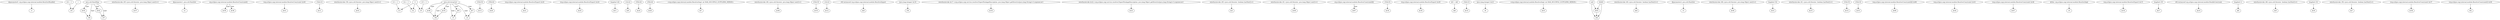 digraph g {
0[label="@parameter0: org.eclipse.osgi.internal.module.ResolverBundle[]"]
1[label="r1"]
0->1[label=""]
2[label="i16 + 1"]
3[label="i16"]
2->3[label=""]
4[label="$r45"]
5[label="r59"]
4->5[label=""]
6[label="interfaceinvoke r65.<java.util.Iterator: java.lang.Object next()>()"]
7[label="$r37"]
6->7[label=""]
8[label="@parameter1: java.util.HashSet"]
9[label="r2"]
8->9[label=""]
10[label="org.eclipse.osgi.internal.module.ResolverConstraint[]"]
11[label="$r39"]
10->11[label="type"]
12[label="(org.eclipse.osgi.internal.module.ResolverConstraint) $r40"]
13[label="$r41"]
12->13[label=""]
14[label="r52[i13]"]
15[label="$r11"]
14->15[label=""]
16[label="interfaceinvoke r58.<java.util.Iterator: java.lang.Object next()>()"]
17[label="$r43"]
16->17[label=""]
18[label="0"]
19[label="i13"]
18->19[label=""]
20[label="$r48"]
21[label="r56"]
20->21[label=""]
22[label="java.util.ArrayList"]
23[label="r5"]
22->23[label="type"]
24[label="r53[i15]"]
25[label="$r13"]
24->25[label=""]
26[label="r55[i16]"]
27[label="$r20"]
26->27[label=""]
28[label="i13 + 1"]
28->19[label=""]
29[label="(org.eclipse.osgi.internal.module.ResolverExport) $r20"]
30[label="$r21"]
29->30[label=""]
31[label="(org.eclipse.osgi.internal.module.ResolverExport) $r24"]
32[label="$r25"]
31->32[label=""]
33[label="lengthof r62"]
34[label="$i11"]
33->34[label=""]
35[label="r1[i12]"]
36[label="$r9"]
35->36[label=""]
37[label="r55[i16]"]
38[label="$r24"]
37->38[label=""]
39[label="r55[i16]"]
40[label="$r29"]
39->40[label=""]
41[label="<org.eclipse.osgi.internal.module.ResolverImpl: int MAX_MULTIPLE_SUPPLIERS_MERGE>"]
42[label="$i7"]
41->42[label=""]
43[label="interfaceinvoke r60.<java.util.Iterator: java.lang.Object next()>()"]
44[label="$r46"]
43->44[label=""]
45[label="r53[i15]"]
46[label="$r19"]
45->46[label=""]
47[label="$r42"]
48[label="r57"]
47->48[label=""]
49[label="r1[i12]"]
50[label="$r12"]
49->50[label=""]
51[label="i15 + 1"]
52[label="i15"]
51->52[label=""]
53[label="$r7"]
22->53[label="type"]
54[label="r64 instanceof org.eclipse.osgi.internal.module.ResolverImport"]
55[label="$z9"]
54->55[label=""]
56[label="i12"]
18->56[label=""]
57[label="(java.lang.Integer) $r18"]
58[label="r54"]
57->58[label=""]
59[label="java.util.HashMap"]
59->4[label="type"]
60[label="interfaceinvoke $r17.<org.eclipse.osgi.service.resolver.ExportPackageDescription: java.lang.Object getDirective(java.lang.String)>('x-equinox-ee')"]
61[label="$r18"]
60->61[label=""]
62[label="interfaceinvoke $r22.<org.eclipse.osgi.service.resolver.ExportPackageDescription: java.lang.Object getDirective(java.lang.String)>('x-equinox-ee')"]
63[label="$r23"]
62->63[label=""]
64[label="interfaceinvoke r65.<java.util.Iterator: boolean hasNext()>()"]
65[label="$z3"]
64->65[label=""]
66[label="interfaceinvoke r61.<java.util.Iterator: java.lang.Object next()>()"]
67[label="$r49"]
66->67[label=""]
68[label="org.eclipse.osgi.internal.module.ResolverConstraint[][]"]
69[label="$r67"]
68->69[label="type"]
70[label="i12 + 1"]
70->56[label=""]
71[label="r53[i15]"]
72[label="$r34"]
71->72[label=""]
73[label="(org.eclipse.osgi.internal.module.ResolverExport) $r29"]
74[label="$r30"]
73->74[label=""]
75[label="$r36"]
10->75[label="type"]
76[label="$i5 + $i6"]
77[label="$i8"]
76->77[label=""]
78[label="$r8"]
78->23[label=""]
79[label="r4"]
53->79[label=""]
80[label="r52[i13]"]
81[label="$r10"]
80->81[label=""]
82[label="(java.lang.Integer) $r23"]
83[label="r6"]
82->83[label=""]
59->48[label="type"]
84[label="<org.eclipse.osgi.internal.module.ResolverImpl: int MAX_MULTIPLE_SUPPLIERS_MERGE>"]
85[label="$i10"]
84->85[label=""]
86[label="null"]
87[label="r64"]
86->87[label=""]
88[label="interfaceinvoke r60.<java.util.Iterator: boolean hasNext()>()"]
89[label="$z8"]
88->89[label=""]
90[label="@parameter2: java.util.HashSet"]
91[label="r3"]
90->91[label=""]
92[label="interfaceinvoke r66.<java.util.Iterator: java.lang.Object next()>()"]
93[label="$r40"]
92->93[label=""]
59->47[label="type"]
94[label="lengthof r52"]
95[label="$i14"]
94->95[label=""]
96[label="r62[0]"]
96->87[label=""]
97[label="interfaceinvoke r61.<java.util.Iterator: boolean hasNext()>()"]
98[label="$z15"]
97->98[label=""]
99[label="$r63"]
99->87[label=""]
100[label="r53[i15]"]
101[label="$r14"]
100->101[label=""]
102[label="r53[i15]"]
103[label="$r33"]
102->103[label=""]
104[label="(org.eclipse.osgi.internal.module.ResolverConstraint[][]) $r68"]
105[label="$r69"]
104->105[label=""]
59->5[label="type"]
106[label="(org.eclipse.osgi.internal.module.ResolverConstraint) $r43"]
107[label="$r44"]
106->107[label=""]
108[label="$r35"]
22->108[label="type"]
109[label="(org.eclipse.osgi.internal.module.ResolverConstraint) $r46"]
110[label="$r47"]
109->110[label=""]
111[label="@this: org.eclipse.osgi.internal.module.ResolverImpl"]
112[label="r0"]
111->112[label=""]
22->78[label="type"]
113[label="(org.eclipse.osgi.internal.module.ResolverExport) $r15"]
114[label="$r16"]
113->114[label=""]
22->20[label="type"]
18->52[label=""]
115[label="lengthof r55"]
116[label="$i17"]
115->116[label=""]
117[label="r64 instanceof org.eclipse.osgi.internal.module.BundleConstraint"]
118[label="$z10"]
117->118[label=""]
22->79[label="type"]
119[label="lengthof r1"]
120[label="$i0"]
119->120[label=""]
121[label="interfaceinvoke r66.<java.util.Iterator: boolean hasNext()>()"]
122[label="$z5"]
121->122[label=""]
123[label="lengthof r53"]
124[label="$i18"]
123->124[label=""]
125[label="interfaceinvoke r58.<java.util.Iterator: boolean hasNext()>()"]
126[label="$z7"]
125->126[label=""]
96->99[label=""]
127[label="(org.eclipse.osgi.internal.module.ResolverConstraint) $r37"]
128[label="$r38"]
127->128[label=""]
129[label="(org.eclipse.osgi.internal.module.ResolverConstraint[]) $r49"]
130[label="r62"]
129->130[label=""]
86->99[label=""]
131[label="1"]
131->3[label=""]
22->21[label="type"]
108->21[label=""]
}